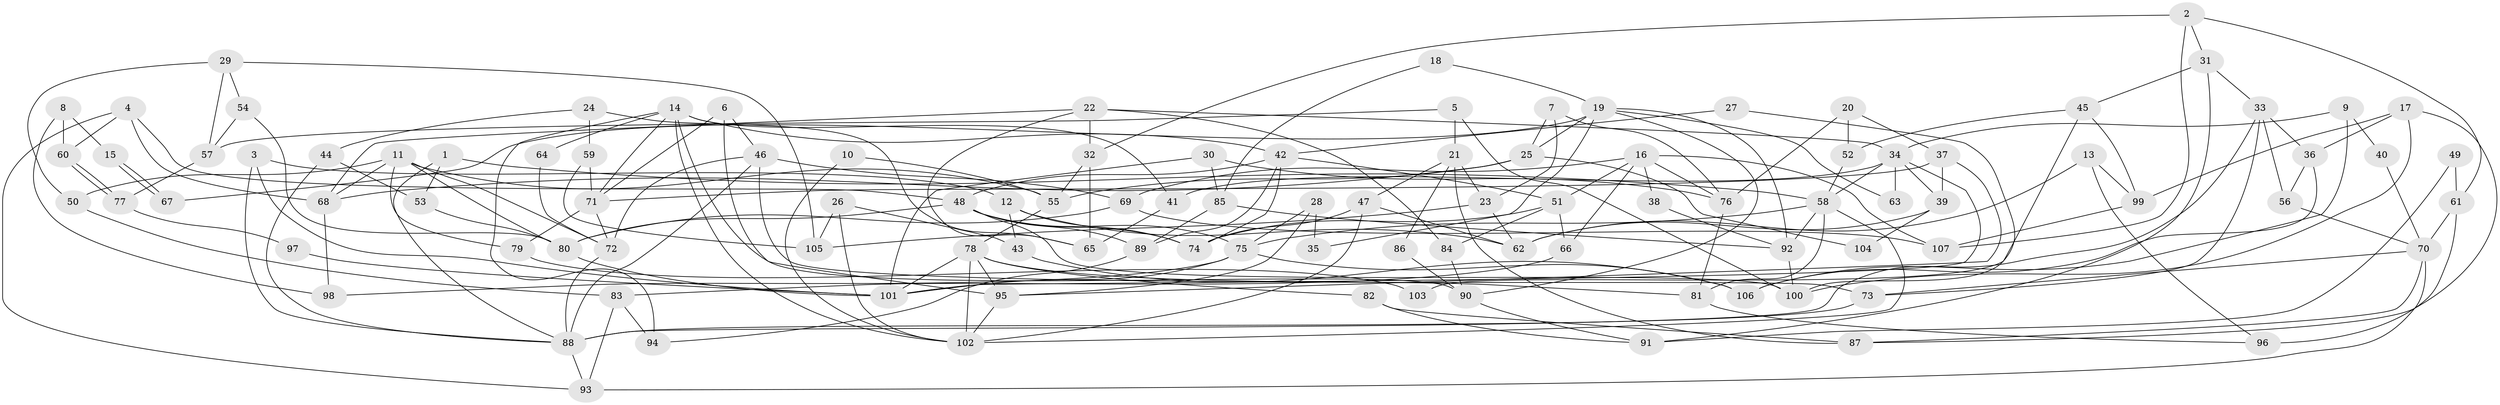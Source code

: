 // coarse degree distribution, {8: 0.06060606060606061, 6: 0.12121212121212122, 4: 0.22727272727272727, 3: 0.10606060606060606, 5: 0.16666666666666666, 7: 0.13636363636363635, 12: 0.015151515151515152, 2: 0.13636363636363635, 9: 0.015151515151515152, 10: 0.015151515151515152}
// Generated by graph-tools (version 1.1) at 2025/23/03/03/25 07:23:57]
// undirected, 107 vertices, 214 edges
graph export_dot {
graph [start="1"]
  node [color=gray90,style=filled];
  1;
  2;
  3;
  4;
  5;
  6;
  7;
  8;
  9;
  10;
  11;
  12;
  13;
  14;
  15;
  16;
  17;
  18;
  19;
  20;
  21;
  22;
  23;
  24;
  25;
  26;
  27;
  28;
  29;
  30;
  31;
  32;
  33;
  34;
  35;
  36;
  37;
  38;
  39;
  40;
  41;
  42;
  43;
  44;
  45;
  46;
  47;
  48;
  49;
  50;
  51;
  52;
  53;
  54;
  55;
  56;
  57;
  58;
  59;
  60;
  61;
  62;
  63;
  64;
  65;
  66;
  67;
  68;
  69;
  70;
  71;
  72;
  73;
  74;
  75;
  76;
  77;
  78;
  79;
  80;
  81;
  82;
  83;
  84;
  85;
  86;
  87;
  88;
  89;
  90;
  91;
  92;
  93;
  94;
  95;
  96;
  97;
  98;
  99;
  100;
  101;
  102;
  103;
  104;
  105;
  106;
  107;
  1 -- 58;
  1 -- 88;
  1 -- 53;
  2 -- 107;
  2 -- 31;
  2 -- 32;
  2 -- 61;
  3 -- 101;
  3 -- 88;
  3 -- 12;
  4 -- 68;
  4 -- 48;
  4 -- 60;
  4 -- 93;
  5 -- 100;
  5 -- 21;
  5 -- 57;
  6 -- 46;
  6 -- 71;
  6 -- 95;
  7 -- 25;
  7 -- 23;
  7 -- 76;
  8 -- 98;
  8 -- 60;
  8 -- 15;
  9 -- 34;
  9 -- 106;
  9 -- 40;
  10 -- 55;
  10 -- 102;
  11 -- 72;
  11 -- 80;
  11 -- 50;
  11 -- 55;
  11 -- 68;
  11 -- 79;
  12 -- 74;
  12 -- 43;
  12 -- 62;
  13 -- 62;
  13 -- 96;
  13 -- 99;
  14 -- 90;
  14 -- 42;
  14 -- 41;
  14 -- 64;
  14 -- 71;
  14 -- 94;
  14 -- 102;
  15 -- 67;
  15 -- 67;
  16 -- 107;
  16 -- 51;
  16 -- 38;
  16 -- 66;
  16 -- 69;
  16 -- 76;
  17 -- 99;
  17 -- 36;
  17 -- 87;
  17 -- 100;
  18 -- 85;
  18 -- 19;
  19 -- 92;
  19 -- 25;
  19 -- 35;
  19 -- 63;
  19 -- 67;
  19 -- 90;
  20 -- 76;
  20 -- 37;
  20 -- 52;
  21 -- 87;
  21 -- 47;
  21 -- 23;
  21 -- 86;
  22 -- 32;
  22 -- 34;
  22 -- 65;
  22 -- 68;
  22 -- 84;
  23 -- 62;
  23 -- 105;
  24 -- 59;
  24 -- 65;
  24 -- 44;
  25 -- 68;
  25 -- 55;
  25 -- 104;
  26 -- 102;
  26 -- 105;
  26 -- 43;
  27 -- 100;
  27 -- 42;
  28 -- 95;
  28 -- 75;
  28 -- 35;
  29 -- 54;
  29 -- 50;
  29 -- 57;
  29 -- 105;
  30 -- 76;
  30 -- 101;
  30 -- 85;
  31 -- 91;
  31 -- 33;
  31 -- 45;
  32 -- 55;
  32 -- 65;
  33 -- 88;
  33 -- 73;
  33 -- 36;
  33 -- 56;
  34 -- 41;
  34 -- 58;
  34 -- 39;
  34 -- 63;
  34 -- 101;
  36 -- 106;
  36 -- 56;
  37 -- 95;
  37 -- 39;
  37 -- 71;
  38 -- 92;
  39 -- 62;
  39 -- 104;
  40 -- 70;
  41 -- 65;
  42 -- 89;
  42 -- 51;
  42 -- 48;
  42 -- 74;
  43 -- 106;
  44 -- 53;
  44 -- 88;
  45 -- 52;
  45 -- 99;
  45 -- 103;
  46 -- 73;
  46 -- 72;
  46 -- 69;
  46 -- 88;
  47 -- 74;
  47 -- 102;
  47 -- 62;
  48 -- 75;
  48 -- 74;
  48 -- 80;
  48 -- 89;
  48 -- 100;
  49 -- 61;
  49 -- 91;
  50 -- 83;
  51 -- 66;
  51 -- 74;
  51 -- 84;
  52 -- 58;
  53 -- 80;
  54 -- 80;
  54 -- 57;
  55 -- 78;
  56 -- 70;
  57 -- 77;
  58 -- 102;
  58 -- 81;
  58 -- 75;
  58 -- 92;
  59 -- 71;
  59 -- 105;
  60 -- 77;
  60 -- 77;
  61 -- 70;
  61 -- 96;
  64 -- 72;
  66 -- 83;
  68 -- 98;
  69 -- 80;
  69 -- 107;
  70 -- 93;
  70 -- 73;
  70 -- 87;
  71 -- 72;
  71 -- 79;
  72 -- 88;
  73 -- 88;
  75 -- 101;
  75 -- 98;
  75 -- 106;
  76 -- 81;
  77 -- 97;
  78 -- 102;
  78 -- 101;
  78 -- 81;
  78 -- 82;
  78 -- 95;
  79 -- 103;
  80 -- 101;
  81 -- 96;
  82 -- 87;
  82 -- 91;
  83 -- 93;
  83 -- 94;
  84 -- 90;
  85 -- 92;
  85 -- 89;
  86 -- 90;
  88 -- 93;
  89 -- 94;
  90 -- 91;
  92 -- 100;
  95 -- 102;
  97 -- 101;
  99 -- 107;
}
